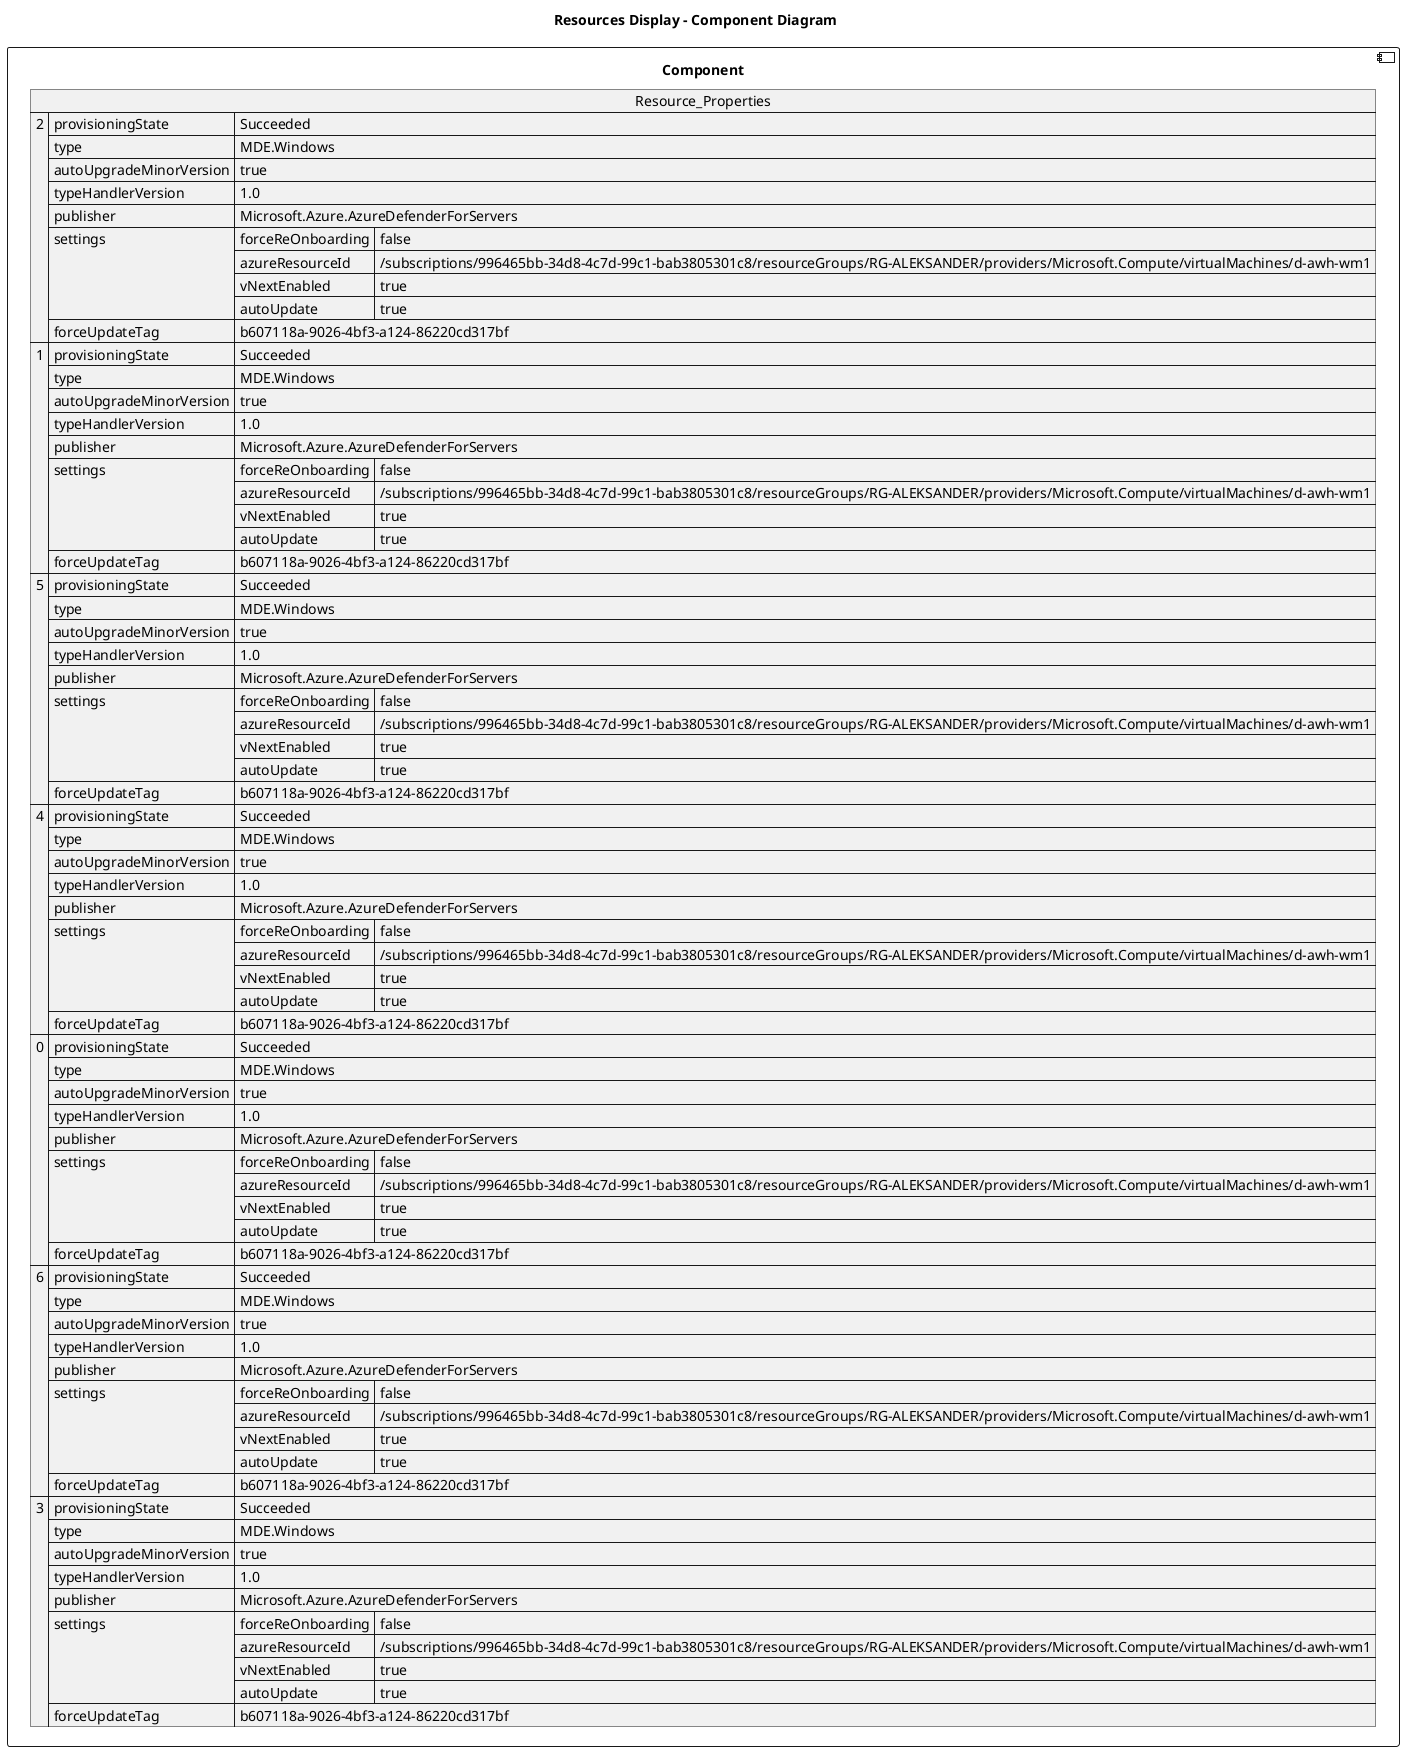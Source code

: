 @startuml

title Resources Display - Component Diagram

component Component {

json  Resource_Properties {
  "2": {
    "provisioningState": "Succeeded",
    "type": "MDE.Windows",
    "autoUpgradeMinorVersion": true,
    "typeHandlerVersion": "1.0",
    "publisher": "Microsoft.Azure.AzureDefenderForServers",
    "settings": {
      "forceReOnboarding": false,
      "azureResourceId": "/subscriptions/996465bb-34d8-4c7d-99c1-bab3805301c8/resourceGroups/RG-ALEKSANDER/providers/Microsoft.Compute/virtualMachines/d-awh-wm1",
      "vNextEnabled": true,
      "autoUpdate": true
    },
    "forceUpdateTag": "b607118a-9026-4bf3-a124-86220cd317bf"
  },
  "1": {
    "provisioningState": "Succeeded",
    "type": "MDE.Windows",
    "autoUpgradeMinorVersion": true,
    "typeHandlerVersion": "1.0",
    "publisher": "Microsoft.Azure.AzureDefenderForServers",
    "settings": {
      "forceReOnboarding": false,
      "azureResourceId": "/subscriptions/996465bb-34d8-4c7d-99c1-bab3805301c8/resourceGroups/RG-ALEKSANDER/providers/Microsoft.Compute/virtualMachines/d-awh-wm1",
      "vNextEnabled": true,
      "autoUpdate": true
    },
    "forceUpdateTag": "b607118a-9026-4bf3-a124-86220cd317bf"
  },
  "5": {
    "provisioningState": "Succeeded",
    "type": "MDE.Windows",
    "autoUpgradeMinorVersion": true,
    "typeHandlerVersion": "1.0",
    "publisher": "Microsoft.Azure.AzureDefenderForServers",
    "settings": {
      "forceReOnboarding": false,
      "azureResourceId": "/subscriptions/996465bb-34d8-4c7d-99c1-bab3805301c8/resourceGroups/RG-ALEKSANDER/providers/Microsoft.Compute/virtualMachines/d-awh-wm1",
      "vNextEnabled": true,
      "autoUpdate": true
    },
    "forceUpdateTag": "b607118a-9026-4bf3-a124-86220cd317bf"
  },
  "4": {
    "provisioningState": "Succeeded",
    "type": "MDE.Windows",
    "autoUpgradeMinorVersion": true,
    "typeHandlerVersion": "1.0",
    "publisher": "Microsoft.Azure.AzureDefenderForServers",
    "settings": {
      "forceReOnboarding": false,
      "azureResourceId": "/subscriptions/996465bb-34d8-4c7d-99c1-bab3805301c8/resourceGroups/RG-ALEKSANDER/providers/Microsoft.Compute/virtualMachines/d-awh-wm1",
      "vNextEnabled": true,
      "autoUpdate": true
    },
    "forceUpdateTag": "b607118a-9026-4bf3-a124-86220cd317bf"
  },
  "0": {
    "provisioningState": "Succeeded",
    "type": "MDE.Windows",
    "autoUpgradeMinorVersion": true,
    "typeHandlerVersion": "1.0",
    "publisher": "Microsoft.Azure.AzureDefenderForServers",
    "settings": {
      "forceReOnboarding": false,
      "azureResourceId": "/subscriptions/996465bb-34d8-4c7d-99c1-bab3805301c8/resourceGroups/RG-ALEKSANDER/providers/Microsoft.Compute/virtualMachines/d-awh-wm1",
      "vNextEnabled": true,
      "autoUpdate": true
    },
    "forceUpdateTag": "b607118a-9026-4bf3-a124-86220cd317bf"
  },
  "6": {
    "provisioningState": "Succeeded",
    "type": "MDE.Windows",
    "autoUpgradeMinorVersion": true,
    "typeHandlerVersion": "1.0",
    "publisher": "Microsoft.Azure.AzureDefenderForServers",
    "settings": {
      "forceReOnboarding": false,
      "azureResourceId": "/subscriptions/996465bb-34d8-4c7d-99c1-bab3805301c8/resourceGroups/RG-ALEKSANDER/providers/Microsoft.Compute/virtualMachines/d-awh-wm1",
      "vNextEnabled": true,
      "autoUpdate": true
    },
    "forceUpdateTag": "b607118a-9026-4bf3-a124-86220cd317bf"
  },
  "3": {
    "provisioningState": "Succeeded",
    "type": "MDE.Windows",
    "autoUpgradeMinorVersion": true,
    "typeHandlerVersion": "1.0",
    "publisher": "Microsoft.Azure.AzureDefenderForServers",
    "settings": {
      "forceReOnboarding": false,
      "azureResourceId": "/subscriptions/996465bb-34d8-4c7d-99c1-bab3805301c8/resourceGroups/RG-ALEKSANDER/providers/Microsoft.Compute/virtualMachines/d-awh-wm1",
      "vNextEnabled": true,
      "autoUpdate": true
    },
    "forceUpdateTag": "b607118a-9026-4bf3-a124-86220cd317bf"
  }
}
}
@enduml
